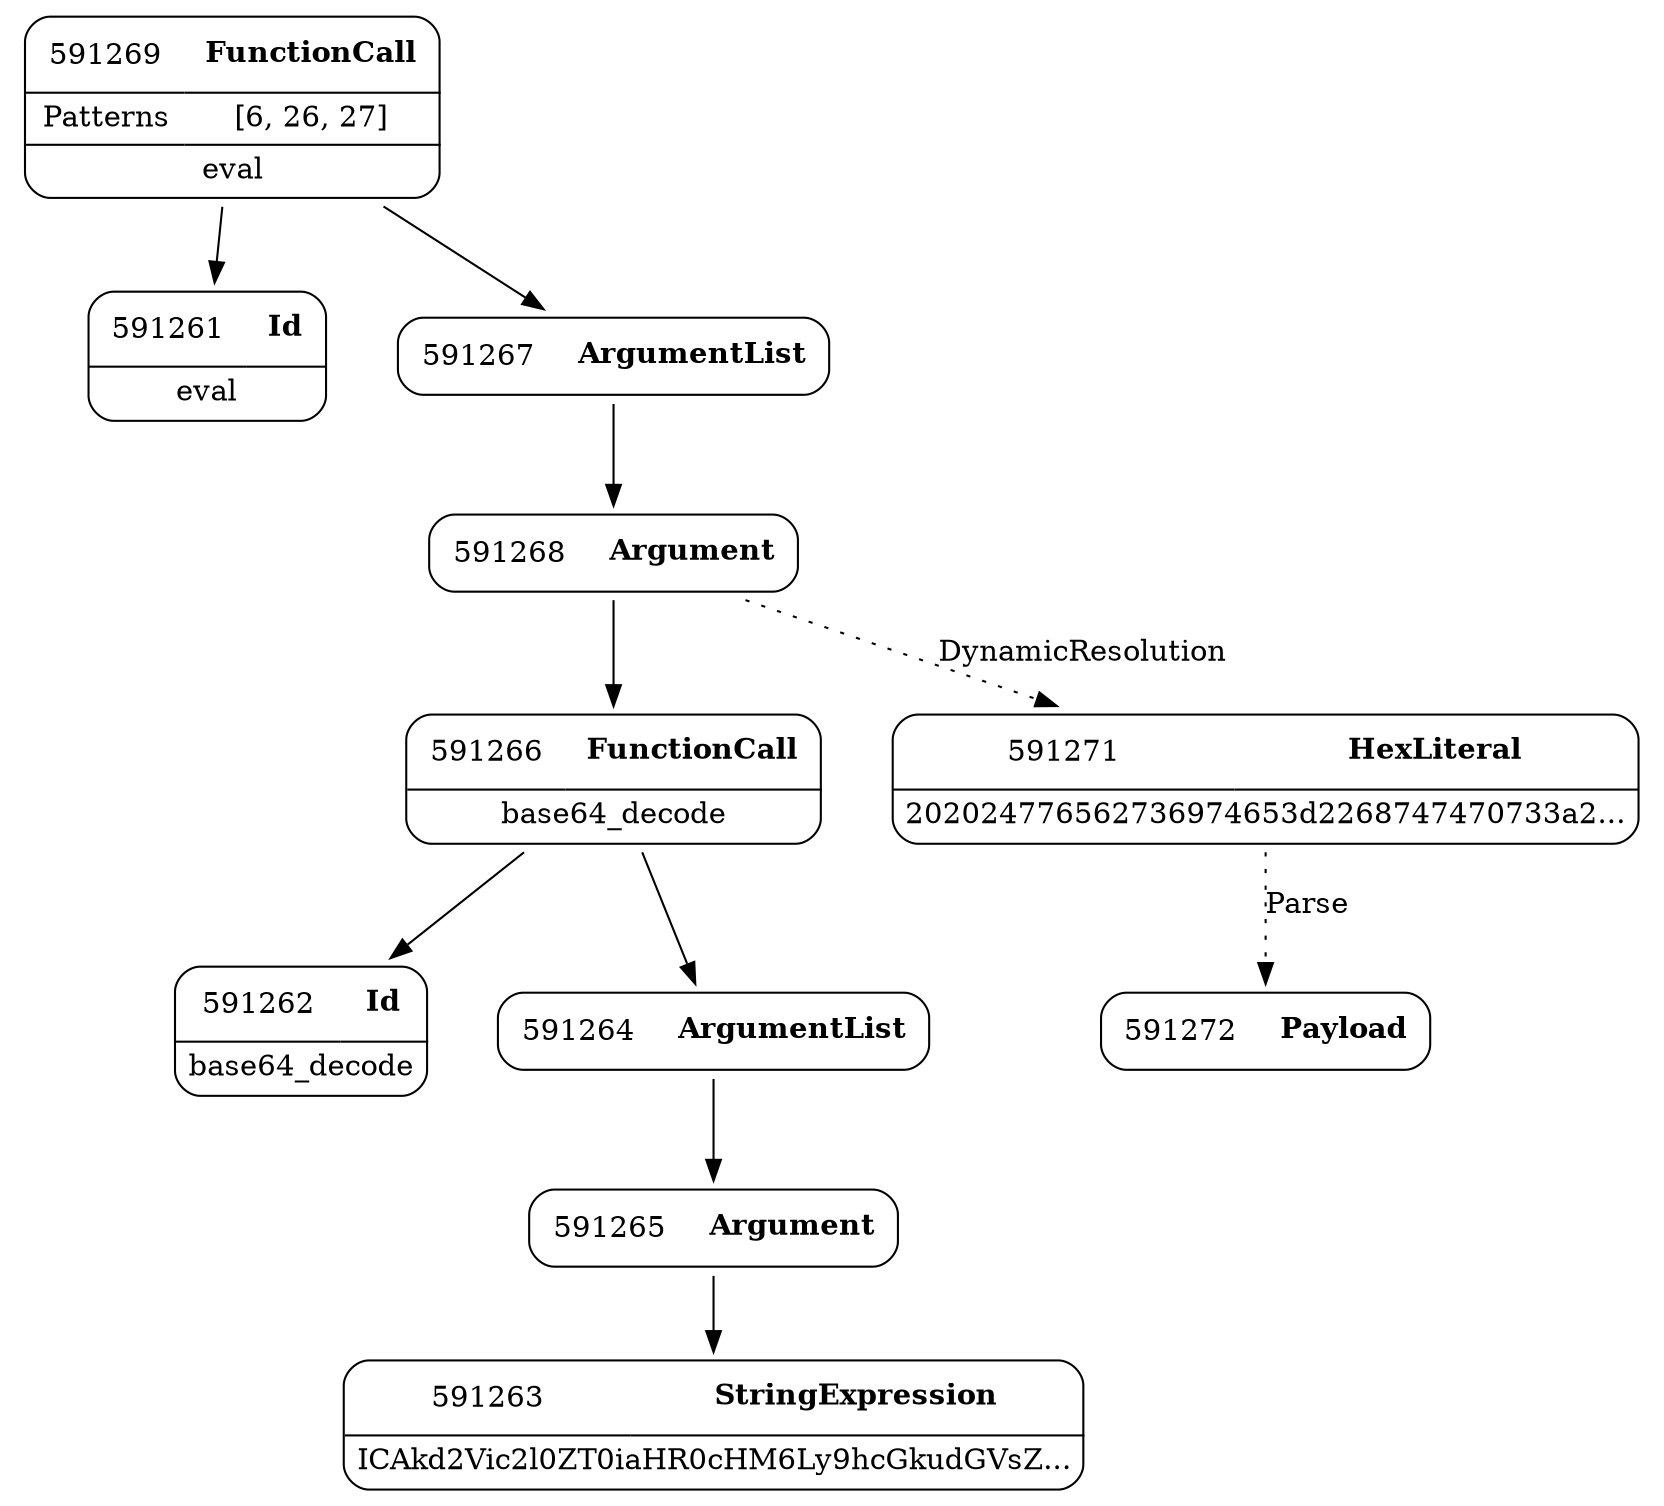 digraph ast {
node [shape=none];
591272 [label=<<TABLE border='1' cellspacing='0' cellpadding='10' style='rounded' ><TR><TD border='0'>591272</TD><TD border='0'><B>Payload</B></TD></TR></TABLE>>];
591261 [label=<<TABLE border='1' cellspacing='0' cellpadding='10' style='rounded' ><TR><TD border='0'>591261</TD><TD border='0'><B>Id</B></TD></TR><HR/><TR><TD border='0' cellpadding='5' colspan='2'>eval</TD></TR></TABLE>>];
591263 [label=<<TABLE border='1' cellspacing='0' cellpadding='10' style='rounded' ><TR><TD border='0'>591263</TD><TD border='0'><B>StringExpression</B></TD></TR><HR/><TR><TD border='0' cellpadding='5' colspan='2'>ICAkd2Vic2l0ZT0iaHR0cHM6Ly9hcGkudGVsZ...</TD></TR></TABLE>>];
591262 [label=<<TABLE border='1' cellspacing='0' cellpadding='10' style='rounded' ><TR><TD border='0'>591262</TD><TD border='0'><B>Id</B></TD></TR><HR/><TR><TD border='0' cellpadding='5' colspan='2'>base64_decode</TD></TR></TABLE>>];
591265 [label=<<TABLE border='1' cellspacing='0' cellpadding='10' style='rounded' ><TR><TD border='0'>591265</TD><TD border='0'><B>Argument</B></TD></TR></TABLE>>];
591265 -> 591263 [weight=2];
591264 [label=<<TABLE border='1' cellspacing='0' cellpadding='10' style='rounded' ><TR><TD border='0'>591264</TD><TD border='0'><B>ArgumentList</B></TD></TR></TABLE>>];
591264 -> 591265 [weight=2];
591267 [label=<<TABLE border='1' cellspacing='0' cellpadding='10' style='rounded' ><TR><TD border='0'>591267</TD><TD border='0'><B>ArgumentList</B></TD></TR></TABLE>>];
591267 -> 591268 [weight=2];
591266 [label=<<TABLE border='1' cellspacing='0' cellpadding='10' style='rounded' ><TR><TD border='0'>591266</TD><TD border='0'><B>FunctionCall</B></TD></TR><HR/><TR><TD border='0' cellpadding='5' colspan='2'>base64_decode</TD></TR></TABLE>>];
591266 -> 591262 [weight=2];
591266 -> 591264 [weight=2];
591269 [label=<<TABLE border='1' cellspacing='0' cellpadding='10' style='rounded' ><TR><TD border='0'>591269</TD><TD border='0'><B>FunctionCall</B></TD></TR><HR/><TR><TD border='0' cellpadding='5'>Patterns</TD><TD border='0' cellpadding='5'>[6, 26, 27]</TD></TR><HR/><TR><TD border='0' cellpadding='5' colspan='2'>eval</TD></TR></TABLE>>];
591269 -> 591261 [weight=2];
591269 -> 591267 [weight=2];
591268 [label=<<TABLE border='1' cellspacing='0' cellpadding='10' style='rounded' ><TR><TD border='0'>591268</TD><TD border='0'><B>Argument</B></TD></TR></TABLE>>];
591268 -> 591266 [weight=2];
591268 -> 591271 [style=dotted,label=DynamicResolution];
591271 [label=<<TABLE border='1' cellspacing='0' cellpadding='10' style='rounded' ><TR><TD border='0'>591271</TD><TD border='0'><B>HexLiteral</B></TD></TR><HR/><TR><TD border='0' cellpadding='5' colspan='2'>202024776562736974653d2268747470733a2...</TD></TR></TABLE>>];
591271 -> 591272 [style=dotted,label=Parse];
}

